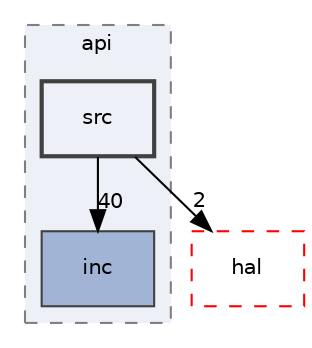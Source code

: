 digraph "osdk-core/api/src"
{
 // INTERACTIVE_SVG=YES
 // LATEX_PDF_SIZE
  edge [fontname="Helvetica",fontsize="10",labelfontname="Helvetica",labelfontsize="10"];
  node [fontname="Helvetica",fontsize="10",shape=record];
  compound=true
  subgraph clusterdir_ef926edda2a887b065db034fc3005c14 {
    graph [ bgcolor="#edf0f7", pencolor="grey50", style="filled,dashed,", label="api", fontname="Helvetica", fontsize="10", URL="dir_ef926edda2a887b065db034fc3005c14.html"]
  dir_0fb058e33548cd6e720172c5f012eda8 [shape=box, label="inc", style="filled,", fillcolor="#a2b4d6", color="grey25", URL="dir_0fb058e33548cd6e720172c5f012eda8.html"];
  dir_05087cb4e1ba3c7e2094d4d0781afa8f [shape=box, label="src", style="filled,bold,", fillcolor="#edf0f7", color="grey25", URL="dir_05087cb4e1ba3c7e2094d4d0781afa8f.html"];
  }
  dir_8d9255a88efd7d3d96544da8319c49d3 [shape=box, label="hal", style="dashed,", fillcolor="#edf0f7", color="red", URL="dir_8d9255a88efd7d3d96544da8319c49d3.html"];
  dir_05087cb4e1ba3c7e2094d4d0781afa8f->dir_0fb058e33548cd6e720172c5f012eda8 [headlabel="40", labeldistance=1.5 headhref="dir_000010_000004.html"];
  dir_05087cb4e1ba3c7e2094d4d0781afa8f->dir_8d9255a88efd7d3d96544da8319c49d3 [headlabel="2", labeldistance=1.5 headhref="dir_000010_000003.html"];
}
